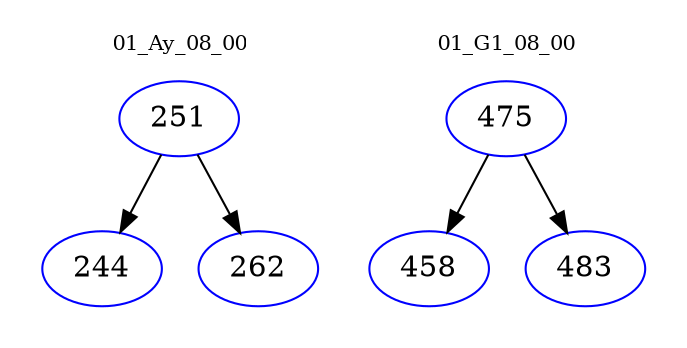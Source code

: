 digraph{
subgraph cluster_0 {
color = white
label = "01_Ay_08_00";
fontsize=10;
T0_251 [label="251", color="blue"]
T0_251 -> T0_244 [color="black"]
T0_244 [label="244", color="blue"]
T0_251 -> T0_262 [color="black"]
T0_262 [label="262", color="blue"]
}
subgraph cluster_1 {
color = white
label = "01_G1_08_00";
fontsize=10;
T1_475 [label="475", color="blue"]
T1_475 -> T1_458 [color="black"]
T1_458 [label="458", color="blue"]
T1_475 -> T1_483 [color="black"]
T1_483 [label="483", color="blue"]
}
}
